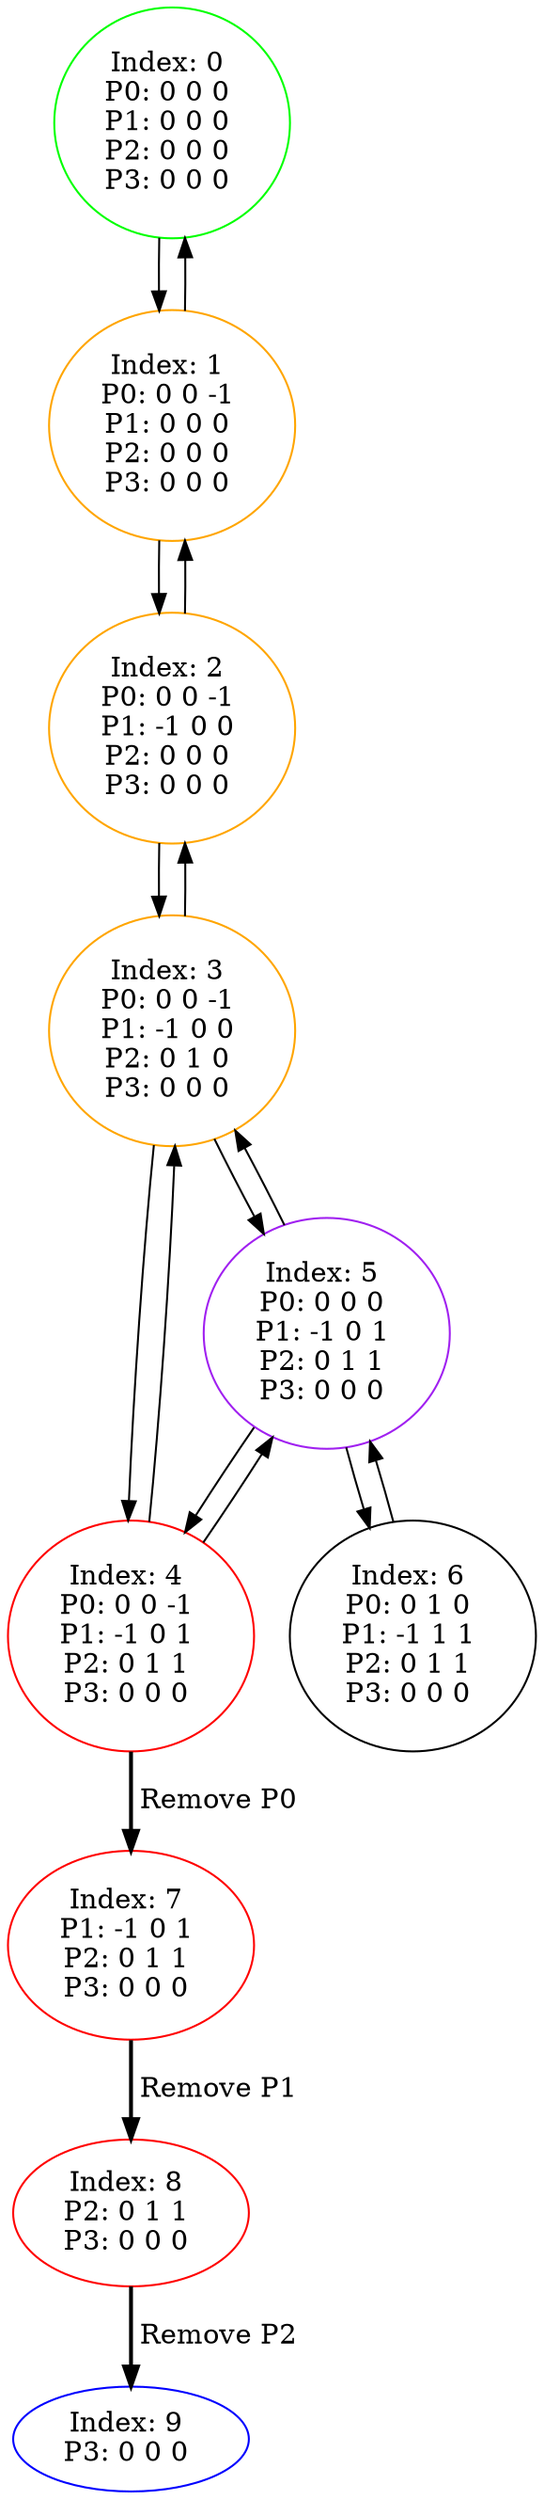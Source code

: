 digraph G {
color = "black"
0[label = "Index: 0 
P0: 0 0 0 
P1: 0 0 0 
P2: 0 0 0 
P3: 0 0 0 
", color = "green"]
1[label = "Index: 1 
P0: 0 0 -1 
P1: 0 0 0 
P2: 0 0 0 
P3: 0 0 0 
", color = "orange"]
2[label = "Index: 2 
P0: 0 0 -1 
P1: -1 0 0 
P2: 0 0 0 
P3: 0 0 0 
", color = "orange"]
3[label = "Index: 3 
P0: 0 0 -1 
P1: -1 0 0 
P2: 0 1 0 
P3: 0 0 0 
", color = "orange"]
4[label = "Index: 4 
P0: 0 0 -1 
P1: -1 0 1 
P2: 0 1 1 
P3: 0 0 0 
", color = "red"]
5[label = "Index: 5 
P0: 0 0 0 
P1: -1 0 1 
P2: 0 1 1 
P3: 0 0 0 
", color = "purple"]
6[label = "Index: 6 
P0: 0 1 0 
P1: -1 1 1 
P2: 0 1 1 
P3: 0 0 0 
"]
7[label = "Index: 7 
P1: -1 0 1 
P2: 0 1 1 
P3: 0 0 0 
", color = "red"]
8[label = "Index: 8 
P2: 0 1 1 
P3: 0 0 0 
", color = "red"]
9[label = "Index: 9 
P3: 0 0 0 
", color = "blue"]
0 -> 1

1 -> 0
1 -> 2

2 -> 1
2 -> 3

3 -> 2
3 -> 4
3 -> 5

4 -> 3
4 -> 5
4 -> 7[style=bold label=" Remove P0 "];


5 -> 3
5 -> 4
5 -> 6

6 -> 5

7 -> 8[style=bold label=" Remove P1 "];


8 -> 9[style=bold label=" Remove P2 "];


}
